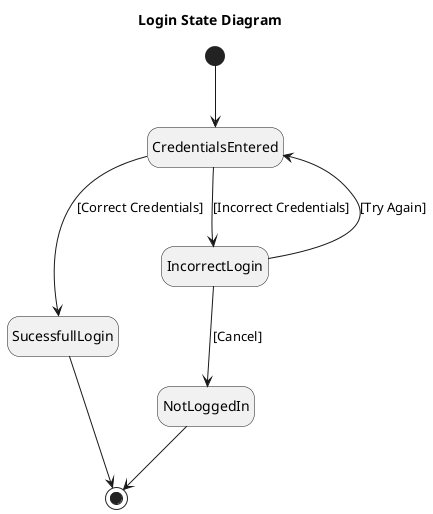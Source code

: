 @startuml

title Login State Diagram
hide empty description

[*] --> CredentialsEntered

CredentialsEntered --> SucessfullLogin : [Correct Credentials]
CredentialsEntered --> IncorrectLogin : [Incorrect Credentials]
IncorrectLogin --> CredentialsEntered : [Try Again]
IncorrectLogin --> NotLoggedIn : [Cancel]
NotLoggedIn --> [*]
SucessfullLogin --> [*] 


@endpuml